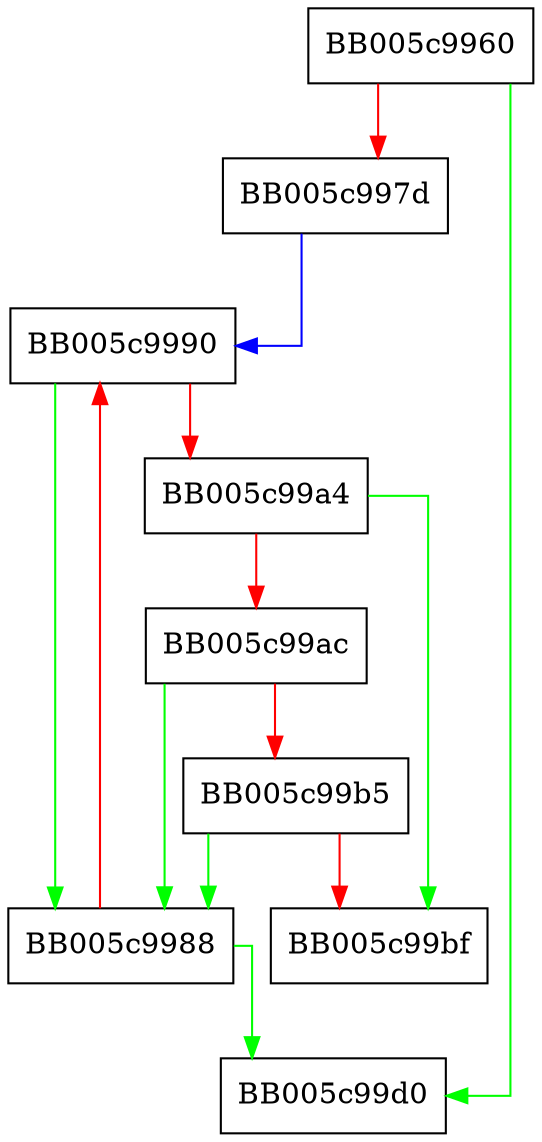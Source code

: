 digraph evp_keymgmt_util_find_operation_cache {
  node [shape="box"];
  graph [splines=ortho];
  BB005c9960 -> BB005c99d0 [color="green"];
  BB005c9960 -> BB005c997d [color="red"];
  BB005c997d -> BB005c9990 [color="blue"];
  BB005c9988 -> BB005c99d0 [color="green"];
  BB005c9988 -> BB005c9990 [color="red"];
  BB005c9990 -> BB005c9988 [color="green"];
  BB005c9990 -> BB005c99a4 [color="red"];
  BB005c99a4 -> BB005c99bf [color="green"];
  BB005c99a4 -> BB005c99ac [color="red"];
  BB005c99ac -> BB005c9988 [color="green"];
  BB005c99ac -> BB005c99b5 [color="red"];
  BB005c99b5 -> BB005c9988 [color="green"];
  BB005c99b5 -> BB005c99bf [color="red"];
}